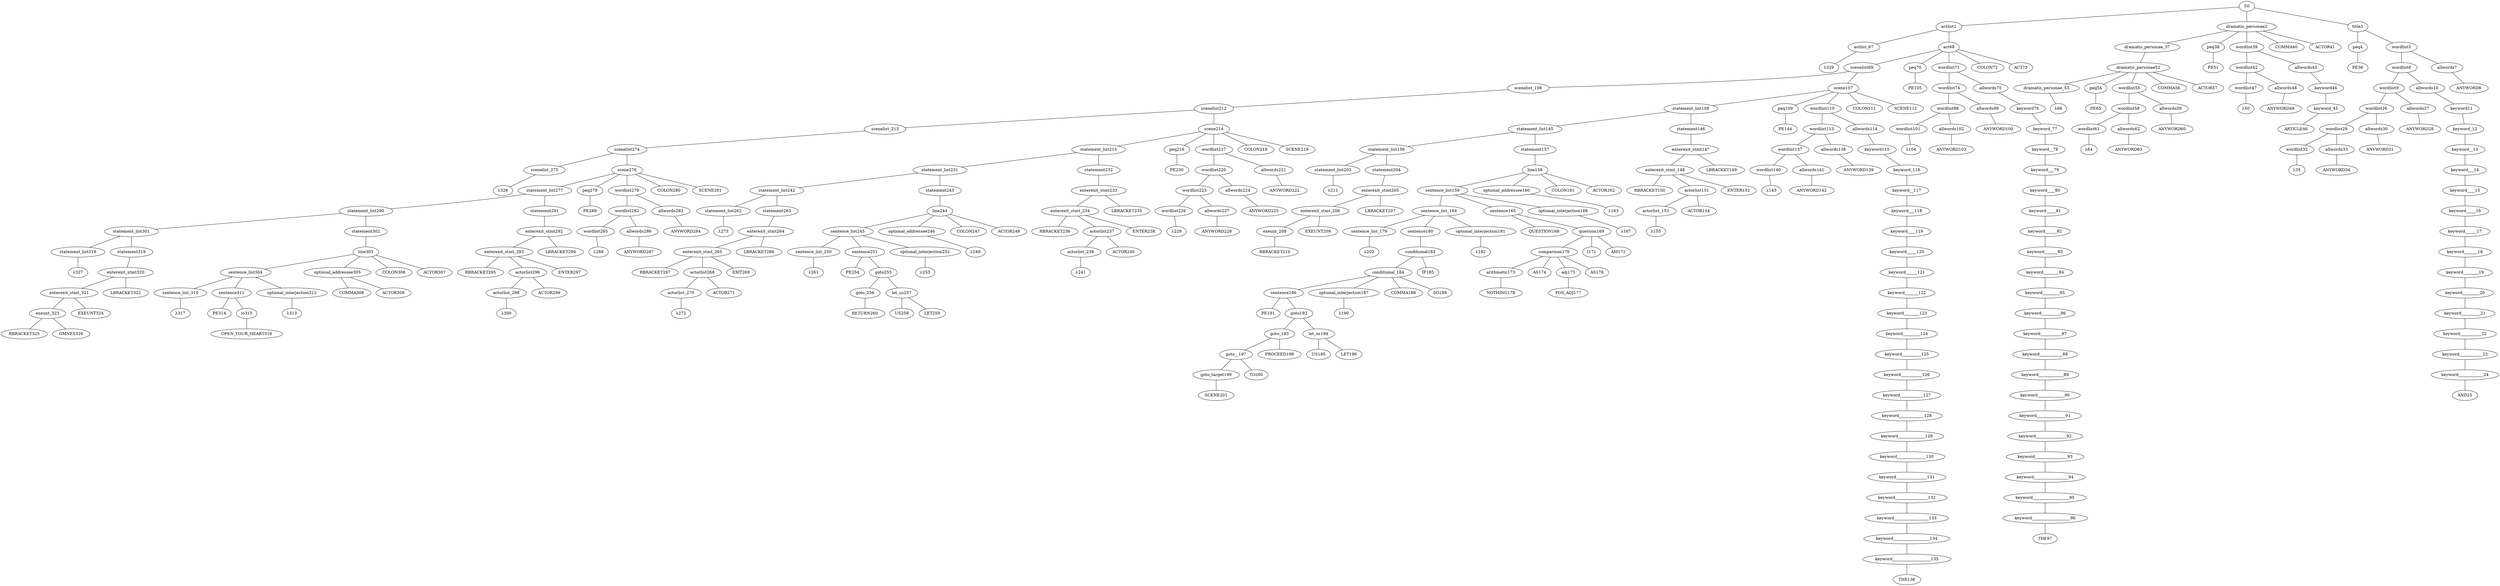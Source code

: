 strict graph {
	S0 -- actlist1
	S0 -- dramatis_personae2
	S0 -- title3

	title3 -- peq4
	title3 -- wordlist5

	wordlist5 -- wordlist6
	wordlist5 -- allwords7

	allwords7 -- ANYWORD8


	wordlist6 -- wordlist9
	wordlist6 -- allwords10

	allwords10 -- keyword11

	keyword11 -- keyword_12

	keyword_12 -- keyword__13

	keyword__13 -- keyword___14

	keyword___14 -- keyword____15

	keyword____15 -- keyword_____16

	keyword_____16 -- keyword______17

	keyword______17 -- keyword_______18

	keyword_______18 -- keyword________19

	keyword________19 -- keyword_________20

	keyword_________20 -- keyword__________21

	keyword__________21 -- keyword___________22

	keyword___________22 -- keyword____________23

	keyword____________23 -- keyword_____________24

	keyword_____________24 -- AND25


	wordlist9 -- wordlist26
	wordlist9 -- allwords27

	allwords27 -- ANYWORD28


	wordlist26 -- wordlist29
	wordlist26 -- allwords30

	allwords30 -- ANYWORD31


	wordlist29 -- wordlist32
	wordlist29 -- allwords33

	allwords33 -- ANYWORD34


	wordlist32 -- λ35

	peq4 -- PE36


	dramatis_personae2 -- dramatis_personae_37
	dramatis_personae2 -- peq38
	dramatis_personae2 -- wordlist39
	dramatis_personae2 -- COMMA40
	dramatis_personae2 -- ACTOR41



	wordlist39 -- wordlist42
	wordlist39 -- allwords43

	allwords43 -- keyword44

	keyword44 -- keyword_45

	keyword_45 -- ARTICLE46


	wordlist42 -- wordlist47
	wordlist42 -- allwords48

	allwords48 -- ANYWORD49


	wordlist47 -- λ50

	peq38 -- PE51


	dramatis_personae_37 -- dramatis_personae52

	dramatis_personae52 -- dramatis_personae_53
	dramatis_personae52 -- peq54
	dramatis_personae52 -- wordlist55
	dramatis_personae52 -- COMMA56
	dramatis_personae52 -- ACTOR57



	wordlist55 -- wordlist58
	wordlist55 -- allwords59

	allwords59 -- ANYWORD60


	wordlist58 -- wordlist61
	wordlist58 -- allwords62

	allwords62 -- ANYWORD63


	wordlist61 -- λ64

	peq54 -- PE65


	dramatis_personae_53 -- λ66

	actlist1 -- actlist_67
	actlist1 -- act68

	act68 -- scenelist69
	act68 -- peq70
	act68 -- wordlist71
	act68 -- COLON72
	act68 -- ACT73



	wordlist71 -- wordlist74
	wordlist71 -- allwords75

	allwords75 -- keyword76

	keyword76 -- keyword_77

	keyword_77 -- keyword__78

	keyword__78 -- keyword___79

	keyword___79 -- keyword____80

	keyword____80 -- keyword_____81

	keyword_____81 -- keyword______82

	keyword______82 -- keyword_______83

	keyword_______83 -- keyword________84

	keyword________84 -- keyword_________85

	keyword_________85 -- keyword__________86

	keyword__________86 -- keyword___________87

	keyword___________87 -- keyword____________88

	keyword____________88 -- keyword_____________89

	keyword_____________89 -- keyword______________90

	keyword______________90 -- keyword_______________91

	keyword_______________91 -- keyword________________92

	keyword________________92 -- keyword_________________93

	keyword_________________93 -- keyword__________________94

	keyword__________________94 -- keyword___________________95

	keyword___________________95 -- keyword____________________96

	keyword____________________96 -- THE97


	wordlist74 -- wordlist98
	wordlist74 -- allwords99

	allwords99 -- ANYWORD100


	wordlist98 -- wordlist101
	wordlist98 -- allwords102

	allwords102 -- ANYWORD103


	wordlist101 -- λ104

	peq70 -- PE105


	scenelist69 -- scenelist_106
	scenelist69 -- scene107

	scene107 -- statement_list108
	scene107 -- peq109
	scene107 -- wordlist110
	scene107 -- COLON111
	scene107 -- SCENE112



	wordlist110 -- wordlist113
	wordlist110 -- allwords114

	allwords114 -- keyword115

	keyword115 -- keyword_116

	keyword_116 -- keyword__117

	keyword__117 -- keyword___118

	keyword___118 -- keyword____119

	keyword____119 -- keyword_____120

	keyword_____120 -- keyword______121

	keyword______121 -- keyword_______122

	keyword_______122 -- keyword________123

	keyword________123 -- keyword_________124

	keyword_________124 -- keyword__________125

	keyword__________125 -- keyword___________126

	keyword___________126 -- keyword____________127

	keyword____________127 -- keyword_____________128

	keyword_____________128 -- keyword______________129

	keyword______________129 -- keyword_______________130

	keyword_______________130 -- keyword________________131

	keyword________________131 -- keyword_________________132

	keyword_________________132 -- keyword__________________133

	keyword__________________133 -- keyword___________________134

	keyword___________________134 -- keyword____________________135

	keyword____________________135 -- THE136


	wordlist113 -- wordlist137
	wordlist113 -- allwords138

	allwords138 -- ANYWORD139


	wordlist137 -- wordlist140
	wordlist137 -- allwords141

	allwords141 -- ANYWORD142


	wordlist140 -- λ143

	peq109 -- PE144


	statement_list108 -- statement_list145
	statement_list108 -- statement146

	statement146 -- enterexit_stmt147

	enterexit_stmt147 -- enterexit_stmt_148
	enterexit_stmt147 -- LBRACKET149


	enterexit_stmt_148 -- RBRACKET150
	enterexit_stmt_148 -- actorlist151
	enterexit_stmt_148 -- ENTER152


	actorlist151 -- actorlist_153
	actorlist151 -- ACTOR154


	actorlist_153 -- λ155


	statement_list145 -- statement_list156
	statement_list145 -- statement157

	statement157 -- line158

	line158 -- sentence_list159
	line158 -- optional_addressee160
	line158 -- COLON161
	line158 -- ACTOR162



	optional_addressee160 -- λ163

	sentence_list159 -- sentence_list_164
	sentence_list159 -- sentence165
	sentence_list159 -- optional_interjection166

	optional_interjection166 -- λ167

	sentence165 -- QUESTION168
	sentence165 -- question169

	question169 -- comparison170
	question169 -- I171
	question169 -- AM172



	comparison170 -- arithmetic173
	comparison170 -- AS174
	comparison170 -- adj175
	comparison170 -- AS176


	adj175 -- POS_ADJ177



	arithmetic173 -- NOTHING178



	sentence_list_164 -- sentence_list_179
	sentence_list_164 -- sentence180
	sentence_list_164 -- optional_interjection181

	optional_interjection181 -- λ182

	sentence180 -- conditional183

	conditional183 -- conditional_184
	conditional183 -- IF185


	conditional_184 -- sentence186
	conditional_184 -- optional_interjection187
	conditional_184 -- COMMA188
	conditional_184 -- SO189



	optional_interjection187 -- λ190

	sentence186 -- PE191
	sentence186 -- goto192

	goto192 -- goto_193
	goto192 -- let_us194

	let_us194 -- US195
	let_us194 -- LET196



	goto_193 -- goto__197
	goto_193 -- PROCEED198


	goto__197 -- goto_target199
	goto__197 -- TO200


	goto_target199 -- SCENE201



	sentence_list_179 -- λ202

	statement_list156 -- statement_list203
	statement_list156 -- statement204

	statement204 -- enterexit_stmt205

	enterexit_stmt205 -- enterexit_stmt_206
	enterexit_stmt205 -- LBRACKET207


	enterexit_stmt_206 -- exeunt_208
	enterexit_stmt_206 -- EXEUNT209


	exeunt_208 -- RBRACKET210


	statement_list203 -- λ211

	scenelist_106 -- scenelist212

	scenelist212 -- scenelist_213
	scenelist212 -- scene214

	scene214 -- statement_list215
	scene214 -- peq216
	scene214 -- wordlist217
	scene214 -- COLON218
	scene214 -- SCENE219



	wordlist217 -- wordlist220
	wordlist217 -- allwords221

	allwords221 -- ANYWORD222


	wordlist220 -- wordlist223
	wordlist220 -- allwords224

	allwords224 -- ANYWORD225


	wordlist223 -- wordlist226
	wordlist223 -- allwords227

	allwords227 -- ANYWORD228


	wordlist226 -- λ229

	peq216 -- PE230


	statement_list215 -- statement_list231
	statement_list215 -- statement232

	statement232 -- enterexit_stmt233

	enterexit_stmt233 -- enterexit_stmt_234
	enterexit_stmt233 -- LBRACKET235


	enterexit_stmt_234 -- RBRACKET236
	enterexit_stmt_234 -- actorlist237
	enterexit_stmt_234 -- ENTER238


	actorlist237 -- actorlist_239
	actorlist237 -- ACTOR240


	actorlist_239 -- λ241


	statement_list231 -- statement_list242
	statement_list231 -- statement243

	statement243 -- line244

	line244 -- sentence_list245
	line244 -- optional_addressee246
	line244 -- COLON247
	line244 -- ACTOR248



	optional_addressee246 -- λ249

	sentence_list245 -- sentence_list_250
	sentence_list245 -- sentence251
	sentence_list245 -- optional_interjection252

	optional_interjection252 -- λ253

	sentence251 -- PE254
	sentence251 -- goto255

	goto255 -- goto_256
	goto255 -- let_us257

	let_us257 -- US258
	let_us257 -- LET259



	goto_256 -- RETURN260



	sentence_list_250 -- λ261

	statement_list242 -- statement_list262
	statement_list242 -- statement263

	statement263 -- enterexit_stmt264

	enterexit_stmt264 -- enterexit_stmt_265
	enterexit_stmt264 -- LBRACKET266


	enterexit_stmt_265 -- RBRACKET267
	enterexit_stmt_265 -- actorlist268
	enterexit_stmt_265 -- EXIT269


	actorlist268 -- actorlist_270
	actorlist268 -- ACTOR271


	actorlist_270 -- λ272


	statement_list262 -- λ273

	scenelist_213 -- scenelist274

	scenelist274 -- scenelist_275
	scenelist274 -- scene276

	scene276 -- statement_list277
	scene276 -- peq278
	scene276 -- wordlist279
	scene276 -- COLON280
	scene276 -- SCENE281



	wordlist279 -- wordlist282
	wordlist279 -- allwords283

	allwords283 -- ANYWORD284


	wordlist282 -- wordlist285
	wordlist282 -- allwords286

	allwords286 -- ANYWORD287


	wordlist285 -- λ288

	peq278 -- PE289


	statement_list277 -- statement_list290
	statement_list277 -- statement291

	statement291 -- enterexit_stmt292

	enterexit_stmt292 -- enterexit_stmt_293
	enterexit_stmt292 -- LBRACKET294


	enterexit_stmt_293 -- RBRACKET295
	enterexit_stmt_293 -- actorlist296
	enterexit_stmt_293 -- ENTER297


	actorlist296 -- actorlist_298
	actorlist296 -- ACTOR299


	actorlist_298 -- λ300


	statement_list290 -- statement_list301
	statement_list290 -- statement302

	statement302 -- line303

	line303 -- sentence_list304
	line303 -- optional_addressee305
	line303 -- COLON306
	line303 -- ACTOR307



	optional_addressee305 -- COMMA308
	optional_addressee305 -- ACTOR309



	sentence_list304 -- sentence_list_310
	sentence_list304 -- sentence311
	sentence_list304 -- optional_interjection312

	optional_interjection312 -- λ313

	sentence311 -- PE314
	sentence311 -- io315

	io315 -- OPEN_YOUR_HEART316



	sentence_list_310 -- λ317

	statement_list301 -- statement_list318
	statement_list301 -- statement319

	statement319 -- enterexit_stmt320

	enterexit_stmt320 -- enterexit_stmt_321
	enterexit_stmt320 -- LBRACKET322


	enterexit_stmt_321 -- exeunt_323
	enterexit_stmt_321 -- EXEUNT324


	exeunt_323 -- RBRACKET325
	exeunt_323 -- OMNES326



	statement_list318 -- λ327

	scenelist_275 -- λ328

	actlist_67 -- λ329


}